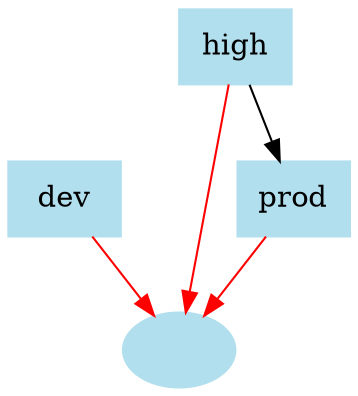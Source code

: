 digraph g {
    size="6,6";
    node [color=lightblue2, style=filled];
    "dev" [shape="record"]
    "dev" -> "" [color=red]
    "prod" [shape="record"]
    "prod" -> "" [color=red]
    "high" [shape="record"]
    "high" -> "" [color=red]
    "high" -> "prod"
}